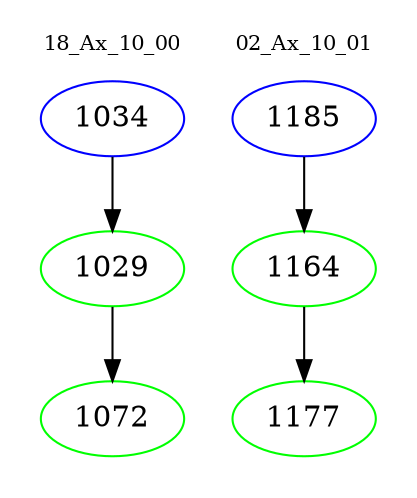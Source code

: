 digraph{
subgraph cluster_0 {
color = white
label = "18_Ax_10_00";
fontsize=10;
T0_1034 [label="1034", color="blue"]
T0_1034 -> T0_1029 [color="black"]
T0_1029 [label="1029", color="green"]
T0_1029 -> T0_1072 [color="black"]
T0_1072 [label="1072", color="green"]
}
subgraph cluster_1 {
color = white
label = "02_Ax_10_01";
fontsize=10;
T1_1185 [label="1185", color="blue"]
T1_1185 -> T1_1164 [color="black"]
T1_1164 [label="1164", color="green"]
T1_1164 -> T1_1177 [color="black"]
T1_1177 [label="1177", color="green"]
}
}
